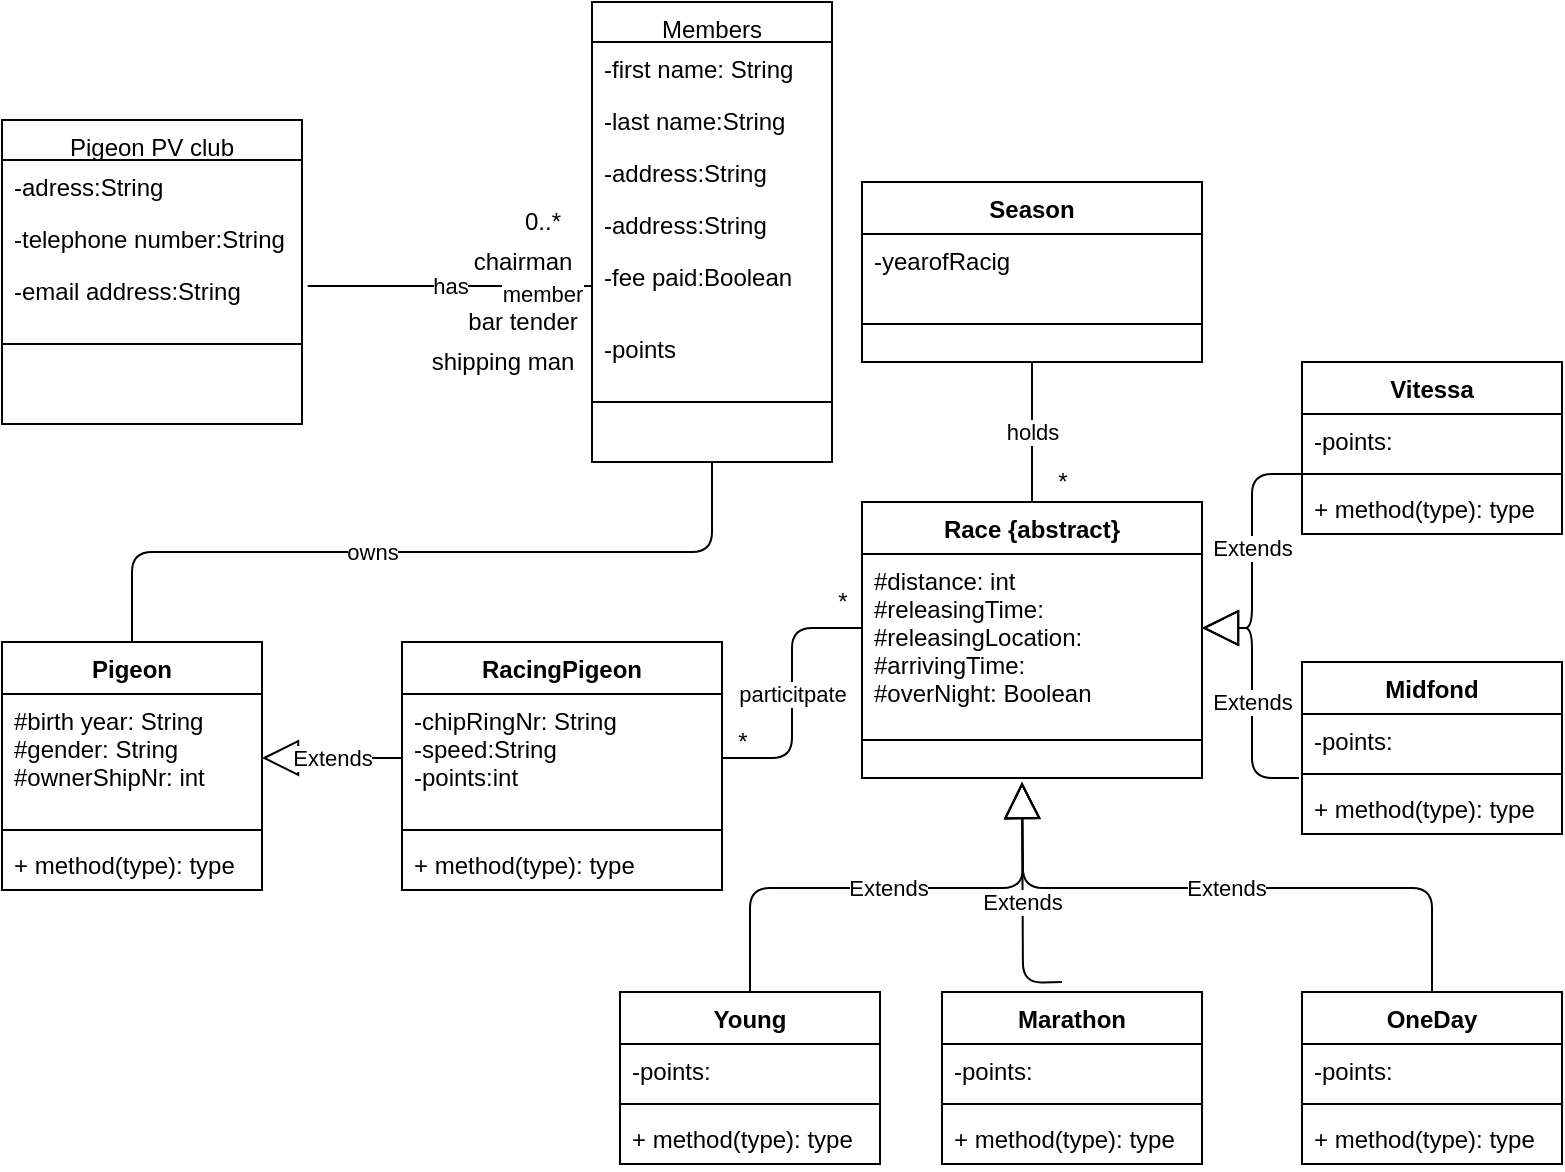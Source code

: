 <mxfile version="13.7.9" type="github">
  <diagram id="C5RBs43oDa-KdzZeNtuy" name="Page-1">
    <mxGraphModel dx="1426" dy="790" grid="1" gridSize="10" guides="1" tooltips="1" connect="1" arrows="1" fold="1" page="1" pageScale="1" pageWidth="827" pageHeight="1169" math="0" shadow="0">
      <root>
        <mxCell id="WIyWlLk6GJQsqaUBKTNV-0" />
        <mxCell id="WIyWlLk6GJQsqaUBKTNV-1" parent="WIyWlLk6GJQsqaUBKTNV-0" />
        <mxCell id="ZQqpGtHON08rndUezviB-29" value="Pigeon" style="swimlane;fontStyle=1;align=center;verticalAlign=top;childLayout=stackLayout;horizontal=1;startSize=26;horizontalStack=0;resizeParent=1;resizeParentMax=0;resizeLast=0;collapsible=1;marginBottom=0;" parent="WIyWlLk6GJQsqaUBKTNV-1" vertex="1">
          <mxGeometry x="40" y="410" width="130" height="124" as="geometry">
            <mxRectangle x="40" y="410" width="70" height="26" as="alternateBounds" />
          </mxGeometry>
        </mxCell>
        <mxCell id="ZQqpGtHON08rndUezviB-30" value="#birth year: String&#xa;#gender: String&#xa;#ownerShipNr: int&#xa;" style="text;strokeColor=none;fillColor=none;align=left;verticalAlign=top;spacingLeft=4;spacingRight=4;overflow=hidden;rotatable=0;points=[[0,0.5],[1,0.5]];portConstraint=eastwest;" parent="ZQqpGtHON08rndUezviB-29" vertex="1">
          <mxGeometry y="26" width="130" height="64" as="geometry" />
        </mxCell>
        <mxCell id="ZQqpGtHON08rndUezviB-31" value="" style="line;strokeWidth=1;fillColor=none;align=left;verticalAlign=middle;spacingTop=-1;spacingLeft=3;spacingRight=3;rotatable=0;labelPosition=right;points=[];portConstraint=eastwest;" parent="ZQqpGtHON08rndUezviB-29" vertex="1">
          <mxGeometry y="90" width="130" height="8" as="geometry" />
        </mxCell>
        <mxCell id="ZQqpGtHON08rndUezviB-32" value="+ method(type): type" style="text;strokeColor=none;fillColor=none;align=left;verticalAlign=top;spacingLeft=4;spacingRight=4;overflow=hidden;rotatable=0;points=[[0,0.5],[1,0.5]];portConstraint=eastwest;" parent="ZQqpGtHON08rndUezviB-29" vertex="1">
          <mxGeometry y="98" width="130" height="26" as="geometry" />
        </mxCell>
        <mxCell id="ZQqpGtHON08rndUezviB-33" value="" style="endArrow=none;html=1;exitX=0.5;exitY=0;exitDx=0;exitDy=0;entryX=0.5;entryY=1;entryDx=0;entryDy=0;edgeStyle=orthogonalEdgeStyle;" parent="WIyWlLk6GJQsqaUBKTNV-1" source="ZQqpGtHON08rndUezviB-29" target="zkfFHV4jXpPFQw0GAbJ--17" edge="1">
          <mxGeometry width="50" height="50" relative="1" as="geometry">
            <mxPoint x="380" y="400" as="sourcePoint" />
            <mxPoint x="430" y="350" as="targetPoint" />
          </mxGeometry>
        </mxCell>
        <mxCell id="ZQqpGtHON08rndUezviB-38" value="owns" style="edgeLabel;html=1;align=center;verticalAlign=middle;resizable=0;points=[];" parent="ZQqpGtHON08rndUezviB-33" vertex="1" connectable="0">
          <mxGeometry x="-0.131" relative="1" as="geometry">
            <mxPoint as="offset" />
          </mxGeometry>
        </mxCell>
        <mxCell id="ZQqpGtHON08rndUezviB-37" value="has" style="endArrow=none;html=1;entryX=0;entryY=0.5;entryDx=0;entryDy=0;exitX=1.019;exitY=0.306;exitDx=0;exitDy=0;exitPerimeter=0;" parent="WIyWlLk6GJQsqaUBKTNV-1" source="ZQqpGtHON08rndUezviB-2" target="zkfFHV4jXpPFQw0GAbJ--22" edge="1">
          <mxGeometry width="50" height="50" relative="1" as="geometry">
            <mxPoint x="200" y="240" as="sourcePoint" />
            <mxPoint x="291" y="240" as="targetPoint" />
            <Array as="points" />
          </mxGeometry>
        </mxCell>
        <mxCell id="f5nbW6DH1iM5GWHZjW6G-1" value="member" style="edgeLabel;html=1;align=center;verticalAlign=middle;resizable=0;points=[];" vertex="1" connectable="0" parent="ZQqpGtHON08rndUezviB-37">
          <mxGeometry x="0.641" y="-4" relative="1" as="geometry">
            <mxPoint as="offset" />
          </mxGeometry>
        </mxCell>
        <mxCell id="ZQqpGtHON08rndUezviB-5" value="Pigeon PV club" style="swimlane;fontStyle=0;align=center;verticalAlign=top;childLayout=stackLayout;horizontal=1;startSize=20;horizontalStack=0;resizeParent=1;resizeLast=0;collapsible=1;marginBottom=0;rounded=0;shadow=0;strokeWidth=1;" parent="WIyWlLk6GJQsqaUBKTNV-1" vertex="1">
          <mxGeometry x="40" y="149" width="150" height="152" as="geometry">
            <mxRectangle x="550" y="140" width="160" height="26" as="alternateBounds" />
          </mxGeometry>
        </mxCell>
        <mxCell id="ZQqpGtHON08rndUezviB-6" value="-adress:String" style="text;align=left;verticalAlign=top;spacingLeft=4;spacingRight=4;overflow=hidden;rotatable=0;points=[[0,0.5],[1,0.5]];portConstraint=eastwest;" parent="ZQqpGtHON08rndUezviB-5" vertex="1">
          <mxGeometry y="20" width="150" height="26" as="geometry" />
        </mxCell>
        <mxCell id="ZQqpGtHON08rndUezviB-8" value="-telephone number:String&#xa;" style="text;align=left;verticalAlign=top;spacingLeft=4;spacingRight=4;overflow=hidden;rotatable=0;points=[[0,0.5],[1,0.5]];portConstraint=eastwest;rounded=0;shadow=0;html=0;" parent="ZQqpGtHON08rndUezviB-5" vertex="1">
          <mxGeometry y="46" width="150" height="26" as="geometry" />
        </mxCell>
        <mxCell id="ZQqpGtHON08rndUezviB-2" value="-email address:String" style="text;align=left;verticalAlign=top;spacingLeft=4;spacingRight=4;overflow=hidden;rotatable=0;points=[[0,0.5],[1,0.5]];portConstraint=eastwest;rounded=0;shadow=0;html=0;" parent="ZQqpGtHON08rndUezviB-5" vertex="1">
          <mxGeometry y="72" width="150" height="36" as="geometry" />
        </mxCell>
        <mxCell id="ZQqpGtHON08rndUezviB-14" value="" style="line;html=1;strokeWidth=1;align=left;verticalAlign=middle;spacingTop=-1;spacingLeft=3;spacingRight=3;rotatable=0;labelPosition=right;points=[];portConstraint=eastwest;" parent="ZQqpGtHON08rndUezviB-5" vertex="1">
          <mxGeometry y="108" width="150" height="8" as="geometry" />
        </mxCell>
        <mxCell id="ZQqpGtHON08rndUezviB-46" value="Extends" style="endArrow=block;endSize=16;endFill=0;html=1;exitX=0;exitY=0.5;exitDx=0;exitDy=0;entryX=1;entryY=0.5;entryDx=0;entryDy=0;" parent="WIyWlLk6GJQsqaUBKTNV-1" source="ZQqpGtHON08rndUezviB-40" target="ZQqpGtHON08rndUezviB-30" edge="1">
          <mxGeometry width="160" relative="1" as="geometry">
            <mxPoint x="320" y="380" as="sourcePoint" />
            <mxPoint x="480" y="380" as="targetPoint" />
          </mxGeometry>
        </mxCell>
        <mxCell id="ZQqpGtHON08rndUezviB-68" value="holds" style="endArrow=none;html=1;exitX=0.5;exitY=0;exitDx=0;exitDy=0;entryX=0.5;entryY=1;entryDx=0;entryDy=0;" parent="WIyWlLk6GJQsqaUBKTNV-1" source="ZQqpGtHON08rndUezviB-56" target="ZQqpGtHON08rndUezviB-47" edge="1">
          <mxGeometry width="50" height="50" relative="1" as="geometry">
            <mxPoint x="440" y="100" as="sourcePoint" />
            <mxPoint x="490" y="50" as="targetPoint" />
          </mxGeometry>
        </mxCell>
        <mxCell id="ZQqpGtHON08rndUezviB-62" value="Vitessa" style="swimlane;fontStyle=1;align=center;verticalAlign=top;childLayout=stackLayout;horizontal=1;startSize=26;horizontalStack=0;resizeParent=1;resizeParentMax=0;resizeLast=0;collapsible=1;marginBottom=0;" parent="WIyWlLk6GJQsqaUBKTNV-1" vertex="1">
          <mxGeometry x="690" y="270" width="130" height="86" as="geometry" />
        </mxCell>
        <mxCell id="ZQqpGtHON08rndUezviB-63" value="-points:" style="text;strokeColor=none;fillColor=none;align=left;verticalAlign=top;spacingLeft=4;spacingRight=4;overflow=hidden;rotatable=0;points=[[0,0.5],[1,0.5]];portConstraint=eastwest;" parent="ZQqpGtHON08rndUezviB-62" vertex="1">
          <mxGeometry y="26" width="130" height="26" as="geometry" />
        </mxCell>
        <mxCell id="ZQqpGtHON08rndUezviB-64" value="" style="line;strokeWidth=1;fillColor=none;align=left;verticalAlign=middle;spacingTop=-1;spacingLeft=3;spacingRight=3;rotatable=0;labelPosition=right;points=[];portConstraint=eastwest;" parent="ZQqpGtHON08rndUezviB-62" vertex="1">
          <mxGeometry y="52" width="130" height="8" as="geometry" />
        </mxCell>
        <mxCell id="ZQqpGtHON08rndUezviB-65" value="+ method(type): type" style="text;strokeColor=none;fillColor=none;align=left;verticalAlign=top;spacingLeft=4;spacingRight=4;overflow=hidden;rotatable=0;points=[[0,0.5],[1,0.5]];portConstraint=eastwest;" parent="ZQqpGtHON08rndUezviB-62" vertex="1">
          <mxGeometry y="60" width="130" height="26" as="geometry" />
        </mxCell>
        <mxCell id="ZQqpGtHON08rndUezviB-73" value="OneDay" style="swimlane;fontStyle=1;align=center;verticalAlign=top;childLayout=stackLayout;horizontal=1;startSize=26;horizontalStack=0;resizeParent=1;resizeParentMax=0;resizeLast=0;collapsible=1;marginBottom=0;" parent="WIyWlLk6GJQsqaUBKTNV-1" vertex="1">
          <mxGeometry x="690" y="585" width="130" height="86" as="geometry" />
        </mxCell>
        <mxCell id="ZQqpGtHON08rndUezviB-74" value="-points:" style="text;strokeColor=none;fillColor=none;align=left;verticalAlign=top;spacingLeft=4;spacingRight=4;overflow=hidden;rotatable=0;points=[[0,0.5],[1,0.5]];portConstraint=eastwest;" parent="ZQqpGtHON08rndUezviB-73" vertex="1">
          <mxGeometry y="26" width="130" height="26" as="geometry" />
        </mxCell>
        <mxCell id="ZQqpGtHON08rndUezviB-75" value="" style="line;strokeWidth=1;fillColor=none;align=left;verticalAlign=middle;spacingTop=-1;spacingLeft=3;spacingRight=3;rotatable=0;labelPosition=right;points=[];portConstraint=eastwest;" parent="ZQqpGtHON08rndUezviB-73" vertex="1">
          <mxGeometry y="52" width="130" height="8" as="geometry" />
        </mxCell>
        <mxCell id="ZQqpGtHON08rndUezviB-76" value="+ method(type): type" style="text;strokeColor=none;fillColor=none;align=left;verticalAlign=top;spacingLeft=4;spacingRight=4;overflow=hidden;rotatable=0;points=[[0,0.5],[1,0.5]];portConstraint=eastwest;" parent="ZQqpGtHON08rndUezviB-73" vertex="1">
          <mxGeometry y="60" width="130" height="26" as="geometry" />
        </mxCell>
        <mxCell id="ZQqpGtHON08rndUezviB-69" value="Midfond" style="swimlane;fontStyle=1;align=center;verticalAlign=top;childLayout=stackLayout;horizontal=1;startSize=26;horizontalStack=0;resizeParent=1;resizeParentMax=0;resizeLast=0;collapsible=1;marginBottom=0;" parent="WIyWlLk6GJQsqaUBKTNV-1" vertex="1">
          <mxGeometry x="690" y="420" width="130" height="86" as="geometry" />
        </mxCell>
        <mxCell id="ZQqpGtHON08rndUezviB-70" value="-points:" style="text;strokeColor=none;fillColor=none;align=left;verticalAlign=top;spacingLeft=4;spacingRight=4;overflow=hidden;rotatable=0;points=[[0,0.5],[1,0.5]];portConstraint=eastwest;" parent="ZQqpGtHON08rndUezviB-69" vertex="1">
          <mxGeometry y="26" width="130" height="26" as="geometry" />
        </mxCell>
        <mxCell id="ZQqpGtHON08rndUezviB-71" value="" style="line;strokeWidth=1;fillColor=none;align=left;verticalAlign=middle;spacingTop=-1;spacingLeft=3;spacingRight=3;rotatable=0;labelPosition=right;points=[];portConstraint=eastwest;" parent="ZQqpGtHON08rndUezviB-69" vertex="1">
          <mxGeometry y="52" width="130" height="8" as="geometry" />
        </mxCell>
        <mxCell id="ZQqpGtHON08rndUezviB-72" value="+ method(type): type" style="text;strokeColor=none;fillColor=none;align=left;verticalAlign=top;spacingLeft=4;spacingRight=4;overflow=hidden;rotatable=0;points=[[0,0.5],[1,0.5]];portConstraint=eastwest;" parent="ZQqpGtHON08rndUezviB-69" vertex="1">
          <mxGeometry y="60" width="130" height="26" as="geometry" />
        </mxCell>
        <mxCell id="ZQqpGtHON08rndUezviB-77" value="Marathon" style="swimlane;fontStyle=1;align=center;verticalAlign=top;childLayout=stackLayout;horizontal=1;startSize=26;horizontalStack=0;resizeParent=1;resizeParentMax=0;resizeLast=0;collapsible=1;marginBottom=0;" parent="WIyWlLk6GJQsqaUBKTNV-1" vertex="1">
          <mxGeometry x="510" y="585" width="130" height="86" as="geometry" />
        </mxCell>
        <mxCell id="ZQqpGtHON08rndUezviB-78" value="-points:" style="text;strokeColor=none;fillColor=none;align=left;verticalAlign=top;spacingLeft=4;spacingRight=4;overflow=hidden;rotatable=0;points=[[0,0.5],[1,0.5]];portConstraint=eastwest;" parent="ZQqpGtHON08rndUezviB-77" vertex="1">
          <mxGeometry y="26" width="130" height="26" as="geometry" />
        </mxCell>
        <mxCell id="ZQqpGtHON08rndUezviB-79" value="" style="line;strokeWidth=1;fillColor=none;align=left;verticalAlign=middle;spacingTop=-1;spacingLeft=3;spacingRight=3;rotatable=0;labelPosition=right;points=[];portConstraint=eastwest;" parent="ZQqpGtHON08rndUezviB-77" vertex="1">
          <mxGeometry y="52" width="130" height="8" as="geometry" />
        </mxCell>
        <mxCell id="ZQqpGtHON08rndUezviB-80" value="+ method(type): type" style="text;strokeColor=none;fillColor=none;align=left;verticalAlign=top;spacingLeft=4;spacingRight=4;overflow=hidden;rotatable=0;points=[[0,0.5],[1,0.5]];portConstraint=eastwest;" parent="ZQqpGtHON08rndUezviB-77" vertex="1">
          <mxGeometry y="60" width="130" height="26" as="geometry" />
        </mxCell>
        <mxCell id="ZQqpGtHON08rndUezviB-85" value="Young" style="swimlane;fontStyle=1;align=center;verticalAlign=top;childLayout=stackLayout;horizontal=1;startSize=26;horizontalStack=0;resizeParent=1;resizeParentMax=0;resizeLast=0;collapsible=1;marginBottom=0;" parent="WIyWlLk6GJQsqaUBKTNV-1" vertex="1">
          <mxGeometry x="349" y="585" width="130" height="86" as="geometry" />
        </mxCell>
        <mxCell id="ZQqpGtHON08rndUezviB-86" value="-points:" style="text;strokeColor=none;fillColor=none;align=left;verticalAlign=top;spacingLeft=4;spacingRight=4;overflow=hidden;rotatable=0;points=[[0,0.5],[1,0.5]];portConstraint=eastwest;" parent="ZQqpGtHON08rndUezviB-85" vertex="1">
          <mxGeometry y="26" width="130" height="26" as="geometry" />
        </mxCell>
        <mxCell id="ZQqpGtHON08rndUezviB-87" value="" style="line;strokeWidth=1;fillColor=none;align=left;verticalAlign=middle;spacingTop=-1;spacingLeft=3;spacingRight=3;rotatable=0;labelPosition=right;points=[];portConstraint=eastwest;" parent="ZQqpGtHON08rndUezviB-85" vertex="1">
          <mxGeometry y="52" width="130" height="8" as="geometry" />
        </mxCell>
        <mxCell id="ZQqpGtHON08rndUezviB-88" value="+ method(type): type" style="text;strokeColor=none;fillColor=none;align=left;verticalAlign=top;spacingLeft=4;spacingRight=4;overflow=hidden;rotatable=0;points=[[0,0.5],[1,0.5]];portConstraint=eastwest;" parent="ZQqpGtHON08rndUezviB-85" vertex="1">
          <mxGeometry y="60" width="130" height="26" as="geometry" />
        </mxCell>
        <mxCell id="ZQqpGtHON08rndUezviB-56" value="Race {abstract}" style="swimlane;fontStyle=1;align=center;verticalAlign=top;childLayout=stackLayout;horizontal=1;startSize=26;horizontalStack=0;resizeParent=1;resizeParentMax=0;resizeLast=0;collapsible=1;marginBottom=0;" parent="WIyWlLk6GJQsqaUBKTNV-1" vertex="1">
          <mxGeometry x="470" y="340" width="170" height="138" as="geometry" />
        </mxCell>
        <mxCell id="ZQqpGtHON08rndUezviB-57" value="#distance: int&#xa;#releasingTime: &#xa;#releasingLocation:&#xa;#arrivingTime:&#xa;#overNight: Boolean&#xa;" style="text;strokeColor=none;fillColor=none;align=left;verticalAlign=top;spacingLeft=4;spacingRight=4;overflow=hidden;rotatable=0;points=[[0,0.5],[1,0.5]];portConstraint=eastwest;" parent="ZQqpGtHON08rndUezviB-56" vertex="1">
          <mxGeometry y="26" width="170" height="74" as="geometry" />
        </mxCell>
        <mxCell id="ZQqpGtHON08rndUezviB-58" value="" style="line;strokeWidth=1;fillColor=none;align=left;verticalAlign=middle;spacingTop=-1;spacingLeft=3;spacingRight=3;rotatable=0;labelPosition=right;points=[];portConstraint=eastwest;" parent="ZQqpGtHON08rndUezviB-56" vertex="1">
          <mxGeometry y="100" width="170" height="38" as="geometry" />
        </mxCell>
        <mxCell id="ZQqpGtHON08rndUezviB-47" value="Season" style="swimlane;fontStyle=1;align=center;verticalAlign=top;childLayout=stackLayout;horizontal=1;startSize=26;horizontalStack=0;resizeParent=1;resizeParentMax=0;resizeLast=0;collapsible=1;marginBottom=0;" parent="WIyWlLk6GJQsqaUBKTNV-1" vertex="1">
          <mxGeometry x="470" y="180" width="170" height="90" as="geometry" />
        </mxCell>
        <mxCell id="ZQqpGtHON08rndUezviB-48" value="-yearofRacig" style="text;strokeColor=none;fillColor=none;align=left;verticalAlign=top;spacingLeft=4;spacingRight=4;overflow=hidden;rotatable=0;points=[[0,0.5],[1,0.5]];portConstraint=eastwest;" parent="ZQqpGtHON08rndUezviB-47" vertex="1">
          <mxGeometry y="26" width="170" height="26" as="geometry" />
        </mxCell>
        <mxCell id="ZQqpGtHON08rndUezviB-49" value="" style="line;strokeWidth=1;fillColor=none;align=left;verticalAlign=middle;spacingTop=-1;spacingLeft=3;spacingRight=3;rotatable=0;labelPosition=right;points=[];portConstraint=eastwest;" parent="ZQqpGtHON08rndUezviB-47" vertex="1">
          <mxGeometry y="52" width="170" height="38" as="geometry" />
        </mxCell>
        <mxCell id="ZQqpGtHON08rndUezviB-93" value="Extends" style="endArrow=block;endSize=16;endFill=0;html=1;exitX=0.018;exitY=-0.154;exitDx=0;exitDy=0;exitPerimeter=0;entryX=1;entryY=0.5;entryDx=0;entryDy=0;edgeStyle=orthogonalEdgeStyle;" parent="WIyWlLk6GJQsqaUBKTNV-1" source="ZQqpGtHON08rndUezviB-65" target="ZQqpGtHON08rndUezviB-57" edge="1">
          <mxGeometry width="160" relative="1" as="geometry">
            <mxPoint x="390" y="480" as="sourcePoint" />
            <mxPoint x="550" y="480" as="targetPoint" />
          </mxGeometry>
        </mxCell>
        <mxCell id="ZQqpGtHON08rndUezviB-94" value="Extends" style="endArrow=block;endSize=16;endFill=0;html=1;exitX=-0.012;exitY=1.231;exitDx=0;exitDy=0;exitPerimeter=0;entryX=1;entryY=0.5;entryDx=0;entryDy=0;edgeStyle=orthogonalEdgeStyle;" parent="WIyWlLk6GJQsqaUBKTNV-1" source="ZQqpGtHON08rndUezviB-70" target="ZQqpGtHON08rndUezviB-57" edge="1">
          <mxGeometry width="160" relative="1" as="geometry">
            <mxPoint x="390" y="480" as="sourcePoint" />
            <mxPoint x="550" y="480" as="targetPoint" />
          </mxGeometry>
        </mxCell>
        <mxCell id="ZQqpGtHON08rndUezviB-96" value="Extends" style="endArrow=block;endSize=16;endFill=0;html=1;exitX=0.5;exitY=0;exitDx=0;exitDy=0;edgeStyle=orthogonalEdgeStyle;" parent="WIyWlLk6GJQsqaUBKTNV-1" source="ZQqpGtHON08rndUezviB-73" edge="1">
          <mxGeometry width="160" relative="1" as="geometry">
            <mxPoint x="390" y="480" as="sourcePoint" />
            <mxPoint x="550" y="480" as="targetPoint" />
          </mxGeometry>
        </mxCell>
        <mxCell id="ZQqpGtHON08rndUezviB-97" value="Extends" style="endArrow=block;endSize=16;endFill=0;html=1;edgeStyle=orthogonalEdgeStyle;" parent="WIyWlLk6GJQsqaUBKTNV-1" edge="1">
          <mxGeometry width="160" relative="1" as="geometry">
            <mxPoint x="570" y="580" as="sourcePoint" />
            <mxPoint x="550" y="480" as="targetPoint" />
          </mxGeometry>
        </mxCell>
        <mxCell id="ZQqpGtHON08rndUezviB-100" value="Extends" style="endArrow=block;endSize=16;endFill=0;html=1;exitX=0.5;exitY=0;exitDx=0;exitDy=0;edgeStyle=orthogonalEdgeStyle;" parent="WIyWlLk6GJQsqaUBKTNV-1" source="ZQqpGtHON08rndUezviB-85" edge="1">
          <mxGeometry width="160" relative="1" as="geometry">
            <mxPoint x="410" y="580" as="sourcePoint" />
            <mxPoint x="550" y="480" as="targetPoint" />
          </mxGeometry>
        </mxCell>
        <mxCell id="ZQqpGtHON08rndUezviB-101" value="particitpate&lt;br&gt;" style="endArrow=none;html=1;exitX=1;exitY=0.5;exitDx=0;exitDy=0;entryX=0;entryY=0.5;entryDx=0;entryDy=0;edgeStyle=orthogonalEdgeStyle;" parent="WIyWlLk6GJQsqaUBKTNV-1" source="ZQqpGtHON08rndUezviB-40" target="ZQqpGtHON08rndUezviB-57" edge="1">
          <mxGeometry width="50" height="50" relative="1" as="geometry">
            <mxPoint x="470" y="380" as="sourcePoint" />
            <mxPoint x="520" y="330" as="targetPoint" />
          </mxGeometry>
        </mxCell>
        <mxCell id="ZQqpGtHON08rndUezviB-39" value="RacingPigeon" style="swimlane;fontStyle=1;align=center;verticalAlign=top;childLayout=stackLayout;horizontal=1;startSize=26;horizontalStack=0;resizeParent=1;resizeParentMax=0;resizeLast=0;collapsible=1;marginBottom=0;" parent="WIyWlLk6GJQsqaUBKTNV-1" vertex="1">
          <mxGeometry x="240" y="410" width="160" height="124" as="geometry" />
        </mxCell>
        <mxCell id="ZQqpGtHON08rndUezviB-40" value="-chipRingNr: String&#xa;-speed:String&#xa;-points:int" style="text;strokeColor=none;fillColor=none;align=left;verticalAlign=top;spacingLeft=4;spacingRight=4;overflow=hidden;rotatable=0;points=[[0,0.5],[1,0.5]];portConstraint=eastwest;" parent="ZQqpGtHON08rndUezviB-39" vertex="1">
          <mxGeometry y="26" width="160" height="64" as="geometry" />
        </mxCell>
        <mxCell id="ZQqpGtHON08rndUezviB-41" value="" style="line;strokeWidth=1;fillColor=none;align=left;verticalAlign=middle;spacingTop=-1;spacingLeft=3;spacingRight=3;rotatable=0;labelPosition=right;points=[];portConstraint=eastwest;" parent="ZQqpGtHON08rndUezviB-39" vertex="1">
          <mxGeometry y="90" width="160" height="8" as="geometry" />
        </mxCell>
        <mxCell id="ZQqpGtHON08rndUezviB-42" value="+ method(type): type" style="text;strokeColor=none;fillColor=none;align=left;verticalAlign=top;spacingLeft=4;spacingRight=4;overflow=hidden;rotatable=0;points=[[0,0.5],[1,0.5]];portConstraint=eastwest;" parent="ZQqpGtHON08rndUezviB-39" vertex="1">
          <mxGeometry y="98" width="160" height="26" as="geometry" />
        </mxCell>
        <mxCell id="f5nbW6DH1iM5GWHZjW6G-0" value="chairman" style="text;html=1;align=center;verticalAlign=middle;resizable=0;points=[];autosize=1;" vertex="1" parent="WIyWlLk6GJQsqaUBKTNV-1">
          <mxGeometry x="270" y="210" width="60" height="20" as="geometry" />
        </mxCell>
        <mxCell id="f5nbW6DH1iM5GWHZjW6G-2" value="bar tender&lt;br&gt;" style="text;html=1;align=center;verticalAlign=middle;resizable=0;points=[];autosize=1;" vertex="1" parent="WIyWlLk6GJQsqaUBKTNV-1">
          <mxGeometry x="265" y="240" width="70" height="20" as="geometry" />
        </mxCell>
        <mxCell id="f5nbW6DH1iM5GWHZjW6G-3" value="shipping man&lt;br&gt;" style="text;html=1;align=center;verticalAlign=middle;resizable=0;points=[];autosize=1;" vertex="1" parent="WIyWlLk6GJQsqaUBKTNV-1">
          <mxGeometry x="245" y="260" width="90" height="20" as="geometry" />
        </mxCell>
        <mxCell id="zkfFHV4jXpPFQw0GAbJ--17" value="Members" style="swimlane;fontStyle=0;align=center;verticalAlign=top;childLayout=stackLayout;horizontal=1;startSize=20;horizontalStack=0;resizeParent=1;resizeLast=0;collapsible=1;marginBottom=0;rounded=0;shadow=0;strokeWidth=1;" parent="WIyWlLk6GJQsqaUBKTNV-1" vertex="1">
          <mxGeometry x="335" y="90" width="120" height="230" as="geometry">
            <mxRectangle x="230" y="90" width="160" height="26" as="alternateBounds" />
          </mxGeometry>
        </mxCell>
        <mxCell id="zkfFHV4jXpPFQw0GAbJ--18" value="-first name: String" style="text;align=left;verticalAlign=top;spacingLeft=4;spacingRight=4;overflow=hidden;rotatable=0;points=[[0,0.5],[1,0.5]];portConstraint=eastwest;" parent="zkfFHV4jXpPFQw0GAbJ--17" vertex="1">
          <mxGeometry y="20" width="120" height="26" as="geometry" />
        </mxCell>
        <mxCell id="zkfFHV4jXpPFQw0GAbJ--19" value="-last name:String" style="text;align=left;verticalAlign=top;spacingLeft=4;spacingRight=4;overflow=hidden;rotatable=0;points=[[0,0.5],[1,0.5]];portConstraint=eastwest;rounded=0;shadow=0;html=0;" parent="zkfFHV4jXpPFQw0GAbJ--17" vertex="1">
          <mxGeometry y="46" width="120" height="26" as="geometry" />
        </mxCell>
        <mxCell id="zkfFHV4jXpPFQw0GAbJ--20" value="-address:String" style="text;align=left;verticalAlign=top;spacingLeft=4;spacingRight=4;overflow=hidden;rotatable=0;points=[[0,0.5],[1,0.5]];portConstraint=eastwest;rounded=0;shadow=0;html=0;" parent="zkfFHV4jXpPFQw0GAbJ--17" vertex="1">
          <mxGeometry y="72" width="120" height="26" as="geometry" />
        </mxCell>
        <mxCell id="ZQqpGtHON08rndUezviB-0" value="-address:String" style="text;align=left;verticalAlign=top;spacingLeft=4;spacingRight=4;overflow=hidden;rotatable=0;points=[[0,0.5],[1,0.5]];portConstraint=eastwest;rounded=0;shadow=0;html=0;" parent="zkfFHV4jXpPFQw0GAbJ--17" vertex="1">
          <mxGeometry y="98" width="120" height="26" as="geometry" />
        </mxCell>
        <mxCell id="zkfFHV4jXpPFQw0GAbJ--22" value="-fee paid:Boolean&#xa;" style="text;align=left;verticalAlign=top;spacingLeft=4;spacingRight=4;overflow=hidden;rotatable=0;points=[[0,0.5],[1,0.5]];portConstraint=eastwest;rounded=0;shadow=0;html=0;" parent="zkfFHV4jXpPFQw0GAbJ--17" vertex="1">
          <mxGeometry y="124" width="120" height="36" as="geometry" />
        </mxCell>
        <mxCell id="ZQqpGtHON08rndUezviB-4" value="-points" style="text;align=left;verticalAlign=top;spacingLeft=4;spacingRight=4;overflow=hidden;rotatable=0;points=[[0,0.5],[1,0.5]];portConstraint=eastwest;rounded=0;shadow=0;html=0;" parent="zkfFHV4jXpPFQw0GAbJ--17" vertex="1">
          <mxGeometry y="160" width="120" height="36" as="geometry" />
        </mxCell>
        <mxCell id="zkfFHV4jXpPFQw0GAbJ--23" value="" style="line;html=1;strokeWidth=1;align=left;verticalAlign=middle;spacingTop=-1;spacingLeft=3;spacingRight=3;rotatable=0;labelPosition=right;points=[];portConstraint=eastwest;" parent="zkfFHV4jXpPFQw0GAbJ--17" vertex="1">
          <mxGeometry y="196" width="120" height="8" as="geometry" />
        </mxCell>
        <mxCell id="f5nbW6DH1iM5GWHZjW6G-4" value="0..*" style="text;html=1;align=center;verticalAlign=middle;resizable=0;points=[];autosize=1;" vertex="1" parent="WIyWlLk6GJQsqaUBKTNV-1">
          <mxGeometry x="295" y="190" width="30" height="20" as="geometry" />
        </mxCell>
        <mxCell id="f5nbW6DH1iM5GWHZjW6G-5" value="*" style="text;html=1;align=center;verticalAlign=middle;resizable=0;points=[];autosize=1;" vertex="1" parent="WIyWlLk6GJQsqaUBKTNV-1">
          <mxGeometry x="450" y="380" width="20" height="20" as="geometry" />
        </mxCell>
        <mxCell id="f5nbW6DH1iM5GWHZjW6G-6" value="*" style="text;html=1;align=center;verticalAlign=middle;resizable=0;points=[];autosize=1;" vertex="1" parent="WIyWlLk6GJQsqaUBKTNV-1">
          <mxGeometry x="400" y="450" width="20" height="20" as="geometry" />
        </mxCell>
        <mxCell id="f5nbW6DH1iM5GWHZjW6G-7" value="*" style="text;html=1;align=center;verticalAlign=middle;resizable=0;points=[];autosize=1;" vertex="1" parent="WIyWlLk6GJQsqaUBKTNV-1">
          <mxGeometry x="560" y="320" width="20" height="20" as="geometry" />
        </mxCell>
      </root>
    </mxGraphModel>
  </diagram>
</mxfile>
